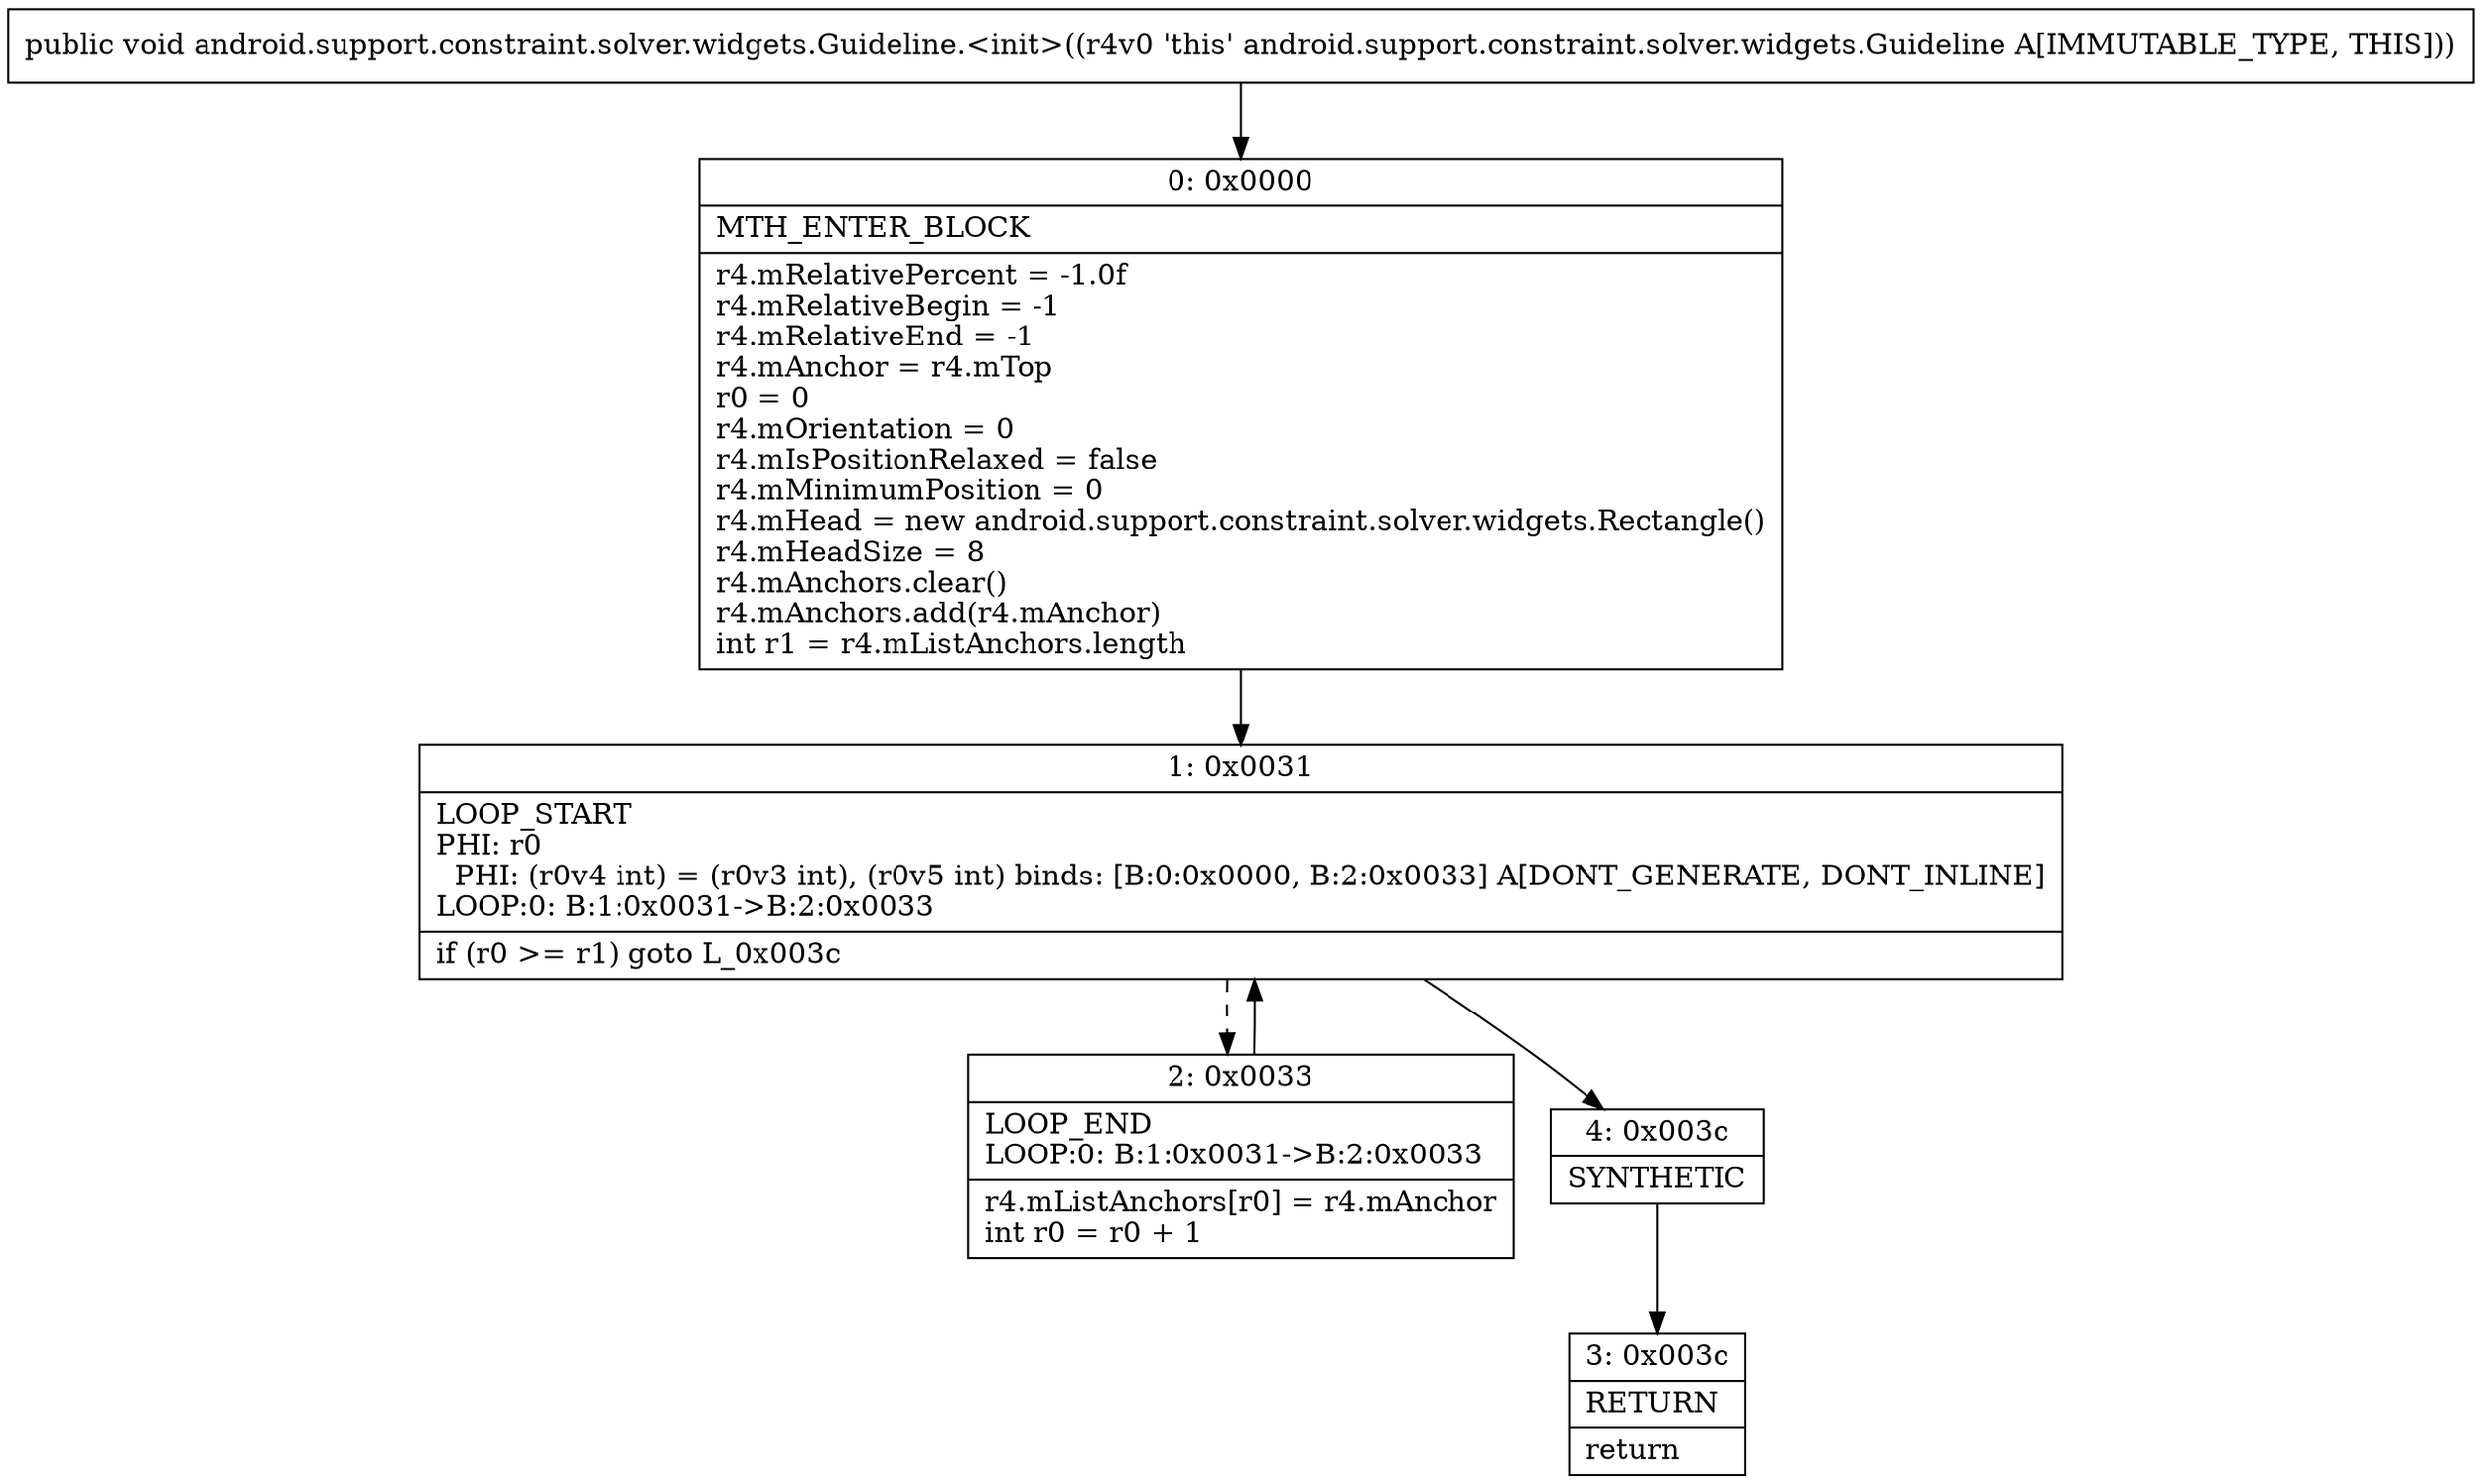 digraph "CFG forandroid.support.constraint.solver.widgets.Guideline.\<init\>()V" {
Node_0 [shape=record,label="{0\:\ 0x0000|MTH_ENTER_BLOCK\l|r4.mRelativePercent = \-1.0f\lr4.mRelativeBegin = \-1\lr4.mRelativeEnd = \-1\lr4.mAnchor = r4.mTop\lr0 = 0\lr4.mOrientation = 0\lr4.mIsPositionRelaxed = false\lr4.mMinimumPosition = 0\lr4.mHead = new android.support.constraint.solver.widgets.Rectangle()\lr4.mHeadSize = 8\lr4.mAnchors.clear()\lr4.mAnchors.add(r4.mAnchor)\lint r1 = r4.mListAnchors.length\l}"];
Node_1 [shape=record,label="{1\:\ 0x0031|LOOP_START\lPHI: r0 \l  PHI: (r0v4 int) = (r0v3 int), (r0v5 int) binds: [B:0:0x0000, B:2:0x0033] A[DONT_GENERATE, DONT_INLINE]\lLOOP:0: B:1:0x0031\-\>B:2:0x0033\l|if (r0 \>= r1) goto L_0x003c\l}"];
Node_2 [shape=record,label="{2\:\ 0x0033|LOOP_END\lLOOP:0: B:1:0x0031\-\>B:2:0x0033\l|r4.mListAnchors[r0] = r4.mAnchor\lint r0 = r0 + 1\l}"];
Node_3 [shape=record,label="{3\:\ 0x003c|RETURN\l|return\l}"];
Node_4 [shape=record,label="{4\:\ 0x003c|SYNTHETIC\l}"];
MethodNode[shape=record,label="{public void android.support.constraint.solver.widgets.Guideline.\<init\>((r4v0 'this' android.support.constraint.solver.widgets.Guideline A[IMMUTABLE_TYPE, THIS])) }"];
MethodNode -> Node_0;
Node_0 -> Node_1;
Node_1 -> Node_2[style=dashed];
Node_1 -> Node_4;
Node_2 -> Node_1;
Node_4 -> Node_3;
}

